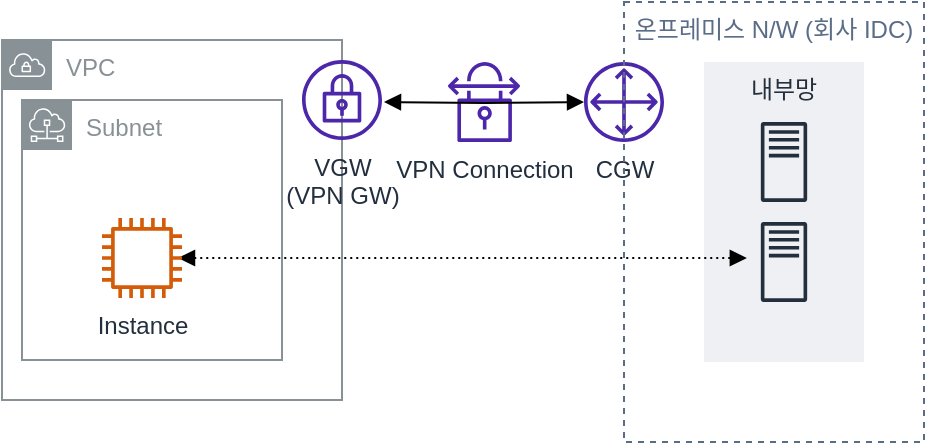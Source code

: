 <mxfile version="20.8.10" type="device"><diagram id="0X83PbByagxEmImU30EX" name="페이지-1"><mxGraphModel dx="1306" dy="894" grid="1" gridSize="10" guides="1" tooltips="1" connect="1" arrows="1" fold="1" page="1" pageScale="1" pageWidth="827" pageHeight="1169" math="0" shadow="0"><root><mxCell id="0"/><mxCell id="1" parent="0"/><mxCell id="EGcGehi2oSbNiYJrm4UN-17" value="CGW" style="sketch=0;outlineConnect=0;fontColor=#232F3E;gradientColor=none;fillColor=#4D27AA;strokeColor=none;dashed=0;verticalLabelPosition=bottom;verticalAlign=top;align=center;html=1;fontSize=12;fontStyle=0;aspect=fixed;pointerEvents=1;shape=mxgraph.aws4.customer_gateway;" parent="1" vertex="1"><mxGeometry x="401" y="121" width="40" height="40" as="geometry"/></mxCell><mxCell id="EGcGehi2oSbNiYJrm4UN-2" value="온프레미스 N/W (회사 IDC)" style="fillColor=none;strokeColor=#5A6C86;dashed=1;verticalAlign=top;fontStyle=0;fontColor=#5A6C86;" parent="1" vertex="1"><mxGeometry x="421" y="91" width="150" height="220" as="geometry"/></mxCell><mxCell id="EGcGehi2oSbNiYJrm4UN-7" value="VPN Connection" style="sketch=0;outlineConnect=0;fontColor=#232F3E;gradientColor=none;fillColor=#4D27AA;strokeColor=none;dashed=0;verticalLabelPosition=bottom;verticalAlign=top;align=center;html=1;fontSize=12;fontStyle=0;pointerEvents=1;shape=mxgraph.aws4.vpn_connection;" parent="1" vertex="1"><mxGeometry x="331" y="121" width="40" height="40" as="geometry"/></mxCell><mxCell id="EGcGehi2oSbNiYJrm4UN-10" value="내부망" style="fillColor=#EFF0F3;strokeColor=none;dashed=0;verticalAlign=top;fontStyle=0;fontColor=#232F3D;" parent="1" vertex="1"><mxGeometry x="461" y="121" width="80" height="150" as="geometry"/></mxCell><mxCell id="EGcGehi2oSbNiYJrm4UN-9" value="" style="sketch=0;outlineConnect=0;fontColor=#232F3E;gradientColor=none;fillColor=#232F3D;strokeColor=none;dashed=0;verticalLabelPosition=bottom;verticalAlign=top;align=center;html=1;fontSize=12;fontStyle=0;pointerEvents=1;shape=mxgraph.aws4.traditional_server;" parent="1" vertex="1"><mxGeometry x="481" y="151" width="40" height="40" as="geometry"/></mxCell><mxCell id="EGcGehi2oSbNiYJrm4UN-11" value="" style="sketch=0;outlineConnect=0;fontColor=#232F3E;gradientColor=none;fillColor=#232F3D;strokeColor=none;dashed=0;verticalLabelPosition=bottom;verticalAlign=top;align=center;html=1;fontSize=12;fontStyle=0;pointerEvents=1;shape=mxgraph.aws4.traditional_server;" parent="1" vertex="1"><mxGeometry x="481" y="201" width="40" height="40" as="geometry"/></mxCell><mxCell id="EGcGehi2oSbNiYJrm4UN-16" style="edgeStyle=orthogonalEdgeStyle;rounded=0;orthogonalLoop=1;jettySize=auto;html=1;startArrow=block;startFill=1;endArrow=block;endFill=1;dashed=1;dashPattern=1 2;" parent="1" edge="1"><mxGeometry relative="1" as="geometry"><mxPoint x="198" y="219" as="sourcePoint"/><mxPoint x="482.413" y="219" as="targetPoint"/><Array as="points"><mxPoint x="433" y="219"/><mxPoint x="433" y="219"/></Array></mxGeometry></mxCell><mxCell id="EGcGehi2oSbNiYJrm4UN-18" style="edgeStyle=orthogonalEdgeStyle;rounded=0;orthogonalLoop=1;jettySize=auto;html=1;startArrow=block;startFill=1;endArrow=block;endFill=1;endSize=6;" parent="1" target="EGcGehi2oSbNiYJrm4UN-17" edge="1"><mxGeometry relative="1" as="geometry"><mxPoint x="301" y="141" as="sourcePoint"/></mxGeometry></mxCell><mxCell id="EGcGehi2oSbNiYJrm4UN-20" value="VPC" style="sketch=0;outlineConnect=0;gradientColor=none;html=1;whiteSpace=wrap;fontSize=12;fontStyle=0;shape=mxgraph.aws4.group;grIcon=mxgraph.aws4.group_vpc;strokeColor=#879196;fillColor=none;verticalAlign=top;align=left;spacingLeft=30;fontColor=#879196;dashed=0;" parent="1" vertex="1"><mxGeometry x="110" y="110" width="170" height="180" as="geometry"/></mxCell><mxCell id="EGcGehi2oSbNiYJrm4UN-21" value="Subnet" style="sketch=0;outlineConnect=0;gradientColor=none;html=1;whiteSpace=wrap;fontSize=12;fontStyle=0;shape=mxgraph.aws4.group;grIcon=mxgraph.aws4.group_subnet;strokeColor=#879196;fillColor=none;verticalAlign=top;align=left;spacingLeft=30;fontColor=#879196;dashed=0;" parent="1" vertex="1"><mxGeometry x="120" y="140" width="130" height="130" as="geometry"/></mxCell><mxCell id="EGcGehi2oSbNiYJrm4UN-22" value="Instance" style="sketch=0;outlineConnect=0;fontColor=#232F3E;gradientColor=none;fillColor=#D45B07;strokeColor=none;dashed=0;verticalLabelPosition=bottom;verticalAlign=top;align=center;html=1;fontSize=12;fontStyle=0;aspect=fixed;pointerEvents=1;shape=mxgraph.aws4.instance2;" parent="1" vertex="1"><mxGeometry x="160" y="199" width="40" height="40" as="geometry"/></mxCell><mxCell id="EGcGehi2oSbNiYJrm4UN-23" value="VGW&lt;br&gt;(VPN GW)" style="sketch=0;outlineConnect=0;fontColor=#232F3E;gradientColor=none;fillColor=#4D27AA;strokeColor=none;dashed=0;verticalLabelPosition=bottom;verticalAlign=top;align=center;html=1;fontSize=12;fontStyle=0;aspect=fixed;pointerEvents=1;shape=mxgraph.aws4.vpn_gateway;" parent="1" vertex="1"><mxGeometry x="260" y="120" width="40" height="40" as="geometry"/></mxCell></root></mxGraphModel></diagram></mxfile>